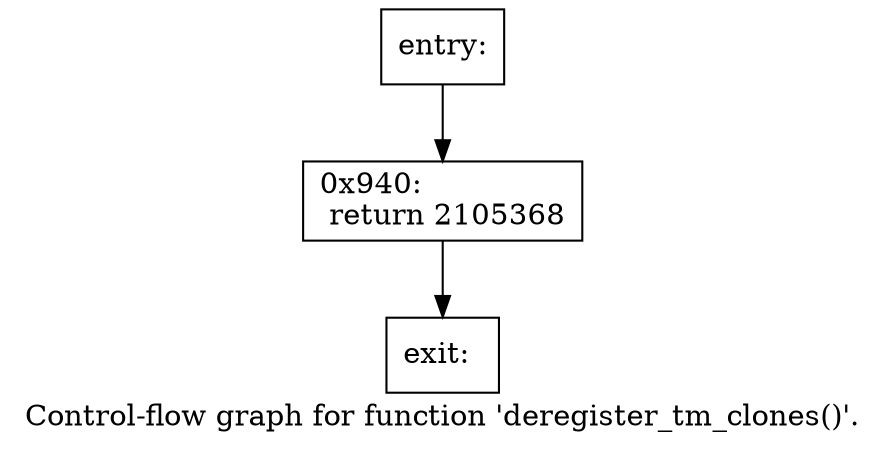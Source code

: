 digraph "Control-flow graph for function 'deregister_tm_clones()'." {
  label="Control-flow graph for function 'deregister_tm_clones()'.";
  node [shape=record];

  Node0730E9F0 [label="{entry:\l}"];
  Node0730E9F0 -> Node0730E378;
  Node0730E378 [label="{0x940:\l  return 2105368\l}"];
  Node0730E378 -> Node0730E498;
  Node0730E498 [label="{exit:\l}"];

}
